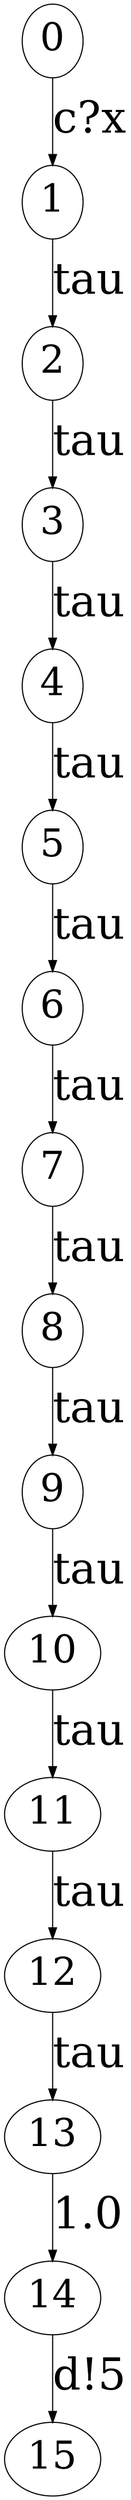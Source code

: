 // The qLTS Spec
digraph {
	node [fontsize=35]
	edge [fontsize=40]
	0 -> 1 [label="c?x"]
	1 -> 2 [label=tau]
	2 -> 3 [label=tau]
	3 -> 4 [label=tau]
	4 -> 5 [label=tau]
	5 -> 6 [label=tau]
	6 -> 7 [label=tau]
	7 -> 8 [label=tau]
	8 -> 9 [label=tau]
	9 -> 10 [label=tau]
	10 -> 11 [label=tau]
	11 -> 12 [label=tau]
	12 -> 13 [label=tau]
	13 -> 14 [label=1.0]
	14 -> 15 [label="d!5"]
}
